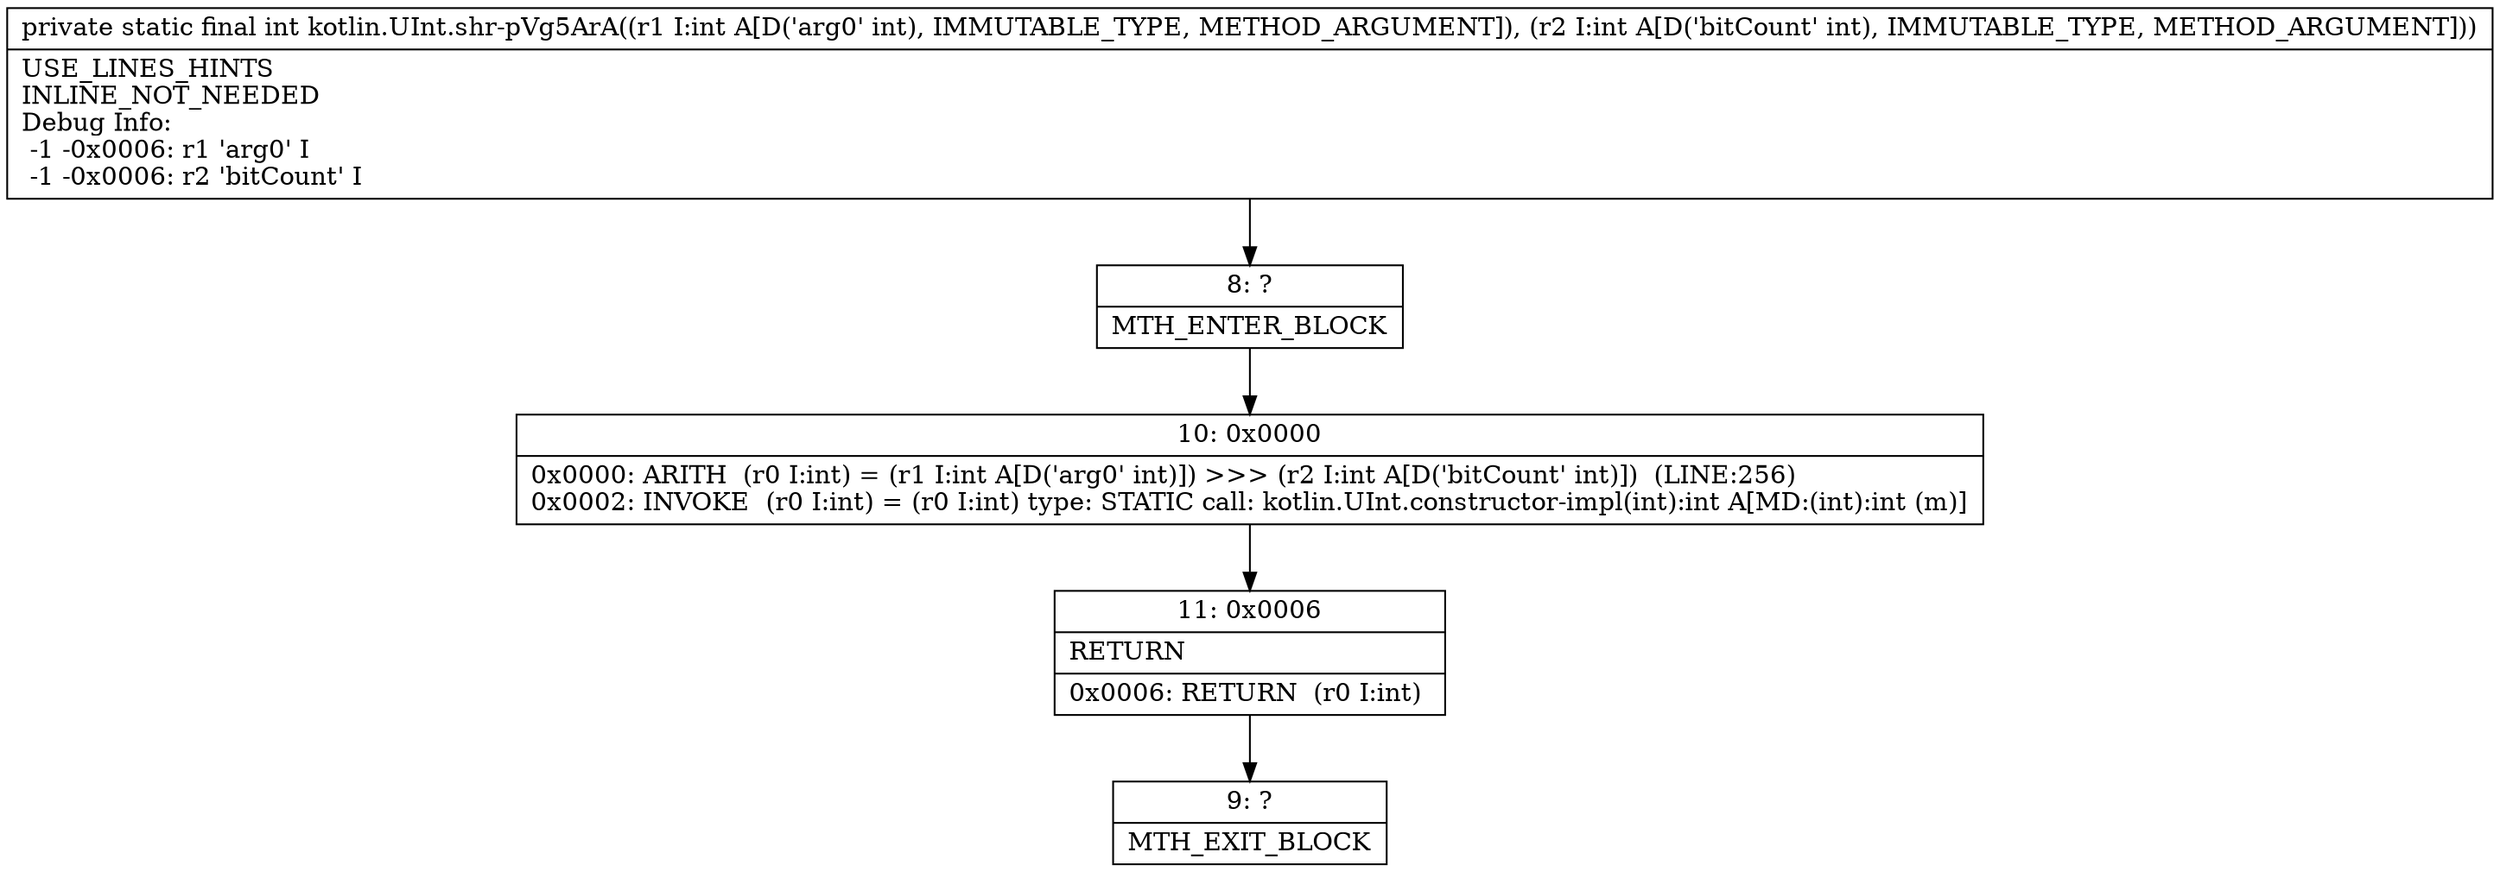 digraph "CFG forkotlin.UInt.shr\-pVg5ArA(II)I" {
Node_8 [shape=record,label="{8\:\ ?|MTH_ENTER_BLOCK\l}"];
Node_10 [shape=record,label="{10\:\ 0x0000|0x0000: ARITH  (r0 I:int) = (r1 I:int A[D('arg0' int)]) \>\>\> (r2 I:int A[D('bitCount' int)])  (LINE:256)\l0x0002: INVOKE  (r0 I:int) = (r0 I:int) type: STATIC call: kotlin.UInt.constructor\-impl(int):int A[MD:(int):int (m)]\l}"];
Node_11 [shape=record,label="{11\:\ 0x0006|RETURN\l|0x0006: RETURN  (r0 I:int) \l}"];
Node_9 [shape=record,label="{9\:\ ?|MTH_EXIT_BLOCK\l}"];
MethodNode[shape=record,label="{private static final int kotlin.UInt.shr\-pVg5ArA((r1 I:int A[D('arg0' int), IMMUTABLE_TYPE, METHOD_ARGUMENT]), (r2 I:int A[D('bitCount' int), IMMUTABLE_TYPE, METHOD_ARGUMENT]))  | USE_LINES_HINTS\lINLINE_NOT_NEEDED\lDebug Info:\l  \-1 \-0x0006: r1 'arg0' I\l  \-1 \-0x0006: r2 'bitCount' I\l}"];
MethodNode -> Node_8;Node_8 -> Node_10;
Node_10 -> Node_11;
Node_11 -> Node_9;
}

